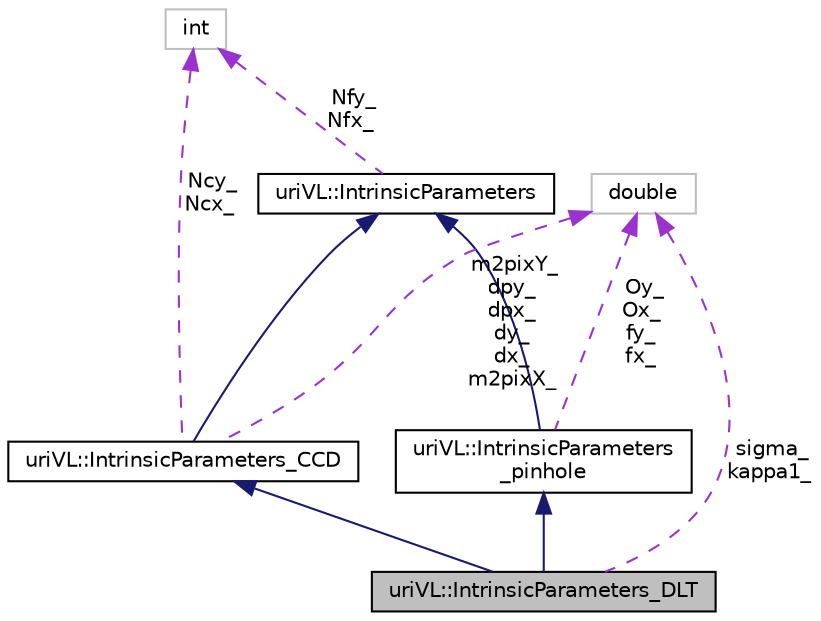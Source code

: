 digraph "uriVL::IntrinsicParameters_DLT"
{
  edge [fontname="Helvetica",fontsize="10",labelfontname="Helvetica",labelfontsize="10"];
  node [fontname="Helvetica",fontsize="10",shape=record];
  Node1 [label="uriVL::IntrinsicParameters_DLT",height=0.2,width=0.4,color="black", fillcolor="grey75", style="filled", fontcolor="black"];
  Node2 -> Node1 [dir="back",color="midnightblue",fontsize="10",style="solid",fontname="Helvetica"];
  Node2 [label="uriVL::IntrinsicParameters_CCD",height=0.2,width=0.4,color="black", fillcolor="white", style="filled",URL="$classuriVL_1_1IntrinsicParameters__CCD.html",tooltip="Implements the IntrinsicParameters_CCD class. "];
  Node3 -> Node2 [dir="back",color="midnightblue",fontsize="10",style="solid",fontname="Helvetica"];
  Node3 [label="uriVL::IntrinsicParameters",height=0.2,width=0.4,color="black", fillcolor="white", style="filled",URL="$classuriVL_1_1IntrinsicParameters.html",tooltip="Parent class for all descriptors of a camera&#39;s intrinsic parameters. "];
  Node4 -> Node3 [dir="back",color="darkorchid3",fontsize="10",style="dashed",label=" Nfy_\nNfx_" ,fontname="Helvetica"];
  Node4 [label="int",height=0.2,width=0.4,color="grey75", fillcolor="white", style="filled"];
  Node5 -> Node2 [dir="back",color="darkorchid3",fontsize="10",style="dashed",label=" m2pixY_\ndpy_\ndpx_\ndy_\ndx_\nm2pixX_" ,fontname="Helvetica"];
  Node5 [label="double",height=0.2,width=0.4,color="grey75", fillcolor="white", style="filled"];
  Node4 -> Node2 [dir="back",color="darkorchid3",fontsize="10",style="dashed",label=" Ncy_\nNcx_" ,fontname="Helvetica"];
  Node6 -> Node1 [dir="back",color="midnightblue",fontsize="10",style="solid",fontname="Helvetica"];
  Node6 [label="uriVL::IntrinsicParameters\l_pinhole",height=0.2,width=0.4,color="black", fillcolor="white", style="filled",URL="$classuriVL_1_1IntrinsicParameters__pinhole.html",tooltip="Implements the IntrinsicParameters_pinhole class. "];
  Node3 -> Node6 [dir="back",color="midnightblue",fontsize="10",style="solid",fontname="Helvetica"];
  Node5 -> Node6 [dir="back",color="darkorchid3",fontsize="10",style="dashed",label=" Oy_\nOx_\nfy_\nfx_" ,fontname="Helvetica"];
  Node5 -> Node1 [dir="back",color="darkorchid3",fontsize="10",style="dashed",label=" sigma_\nkappa1_" ,fontname="Helvetica"];
}
